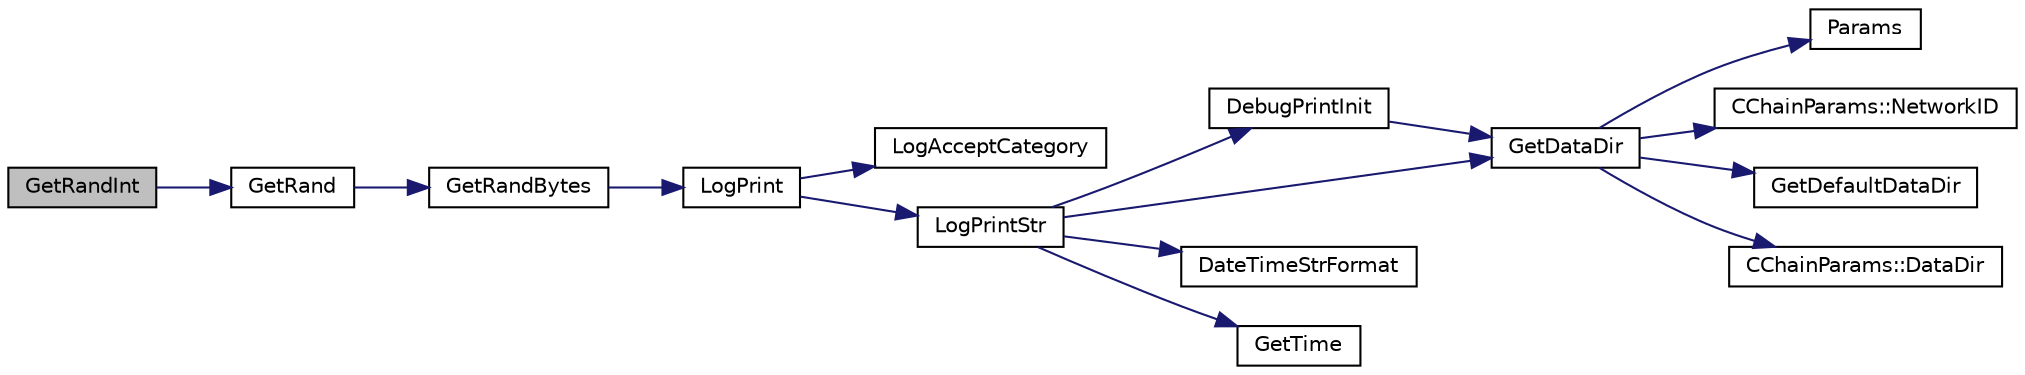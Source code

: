 digraph "GetRandInt"
{
  edge [fontname="Helvetica",fontsize="10",labelfontname="Helvetica",labelfontsize="10"];
  node [fontname="Helvetica",fontsize="10",shape=record];
  rankdir="LR";
  Node3586 [label="GetRandInt",height=0.2,width=0.4,color="black", fillcolor="grey75", style="filled", fontcolor="black"];
  Node3586 -> Node3587 [color="midnightblue",fontsize="10",style="solid",fontname="Helvetica"];
  Node3587 [label="GetRand",height=0.2,width=0.4,color="black", fillcolor="white", style="filled",URL="$df/d2d/util_8cpp.html#a27d9149d522b1fa87d84e5e9ca902aef"];
  Node3587 -> Node3588 [color="midnightblue",fontsize="10",style="solid",fontname="Helvetica"];
  Node3588 [label="GetRandBytes",height=0.2,width=0.4,color="black", fillcolor="white", style="filled",URL="$df/d2d/util_8cpp.html#acf52c2aa8213c7b15e26594a2264ed8a"];
  Node3588 -> Node3589 [color="midnightblue",fontsize="10",style="solid",fontname="Helvetica"];
  Node3589 [label="LogPrint",height=0.2,width=0.4,color="black", fillcolor="white", style="filled",URL="$d8/d3c/util_8h.html#aab1f837a2366f424bdc996fdf6352171"];
  Node3589 -> Node3590 [color="midnightblue",fontsize="10",style="solid",fontname="Helvetica"];
  Node3590 [label="LogAcceptCategory",height=0.2,width=0.4,color="black", fillcolor="white", style="filled",URL="$d8/d3c/util_8h.html#a343d2a13efe00125f78d25dafb0a8d98"];
  Node3589 -> Node3591 [color="midnightblue",fontsize="10",style="solid",fontname="Helvetica"];
  Node3591 [label="LogPrintStr",height=0.2,width=0.4,color="black", fillcolor="white", style="filled",URL="$d8/d3c/util_8h.html#afd4c3002b2797c0560adddb6af3ca1da"];
  Node3591 -> Node3592 [color="midnightblue",fontsize="10",style="solid",fontname="Helvetica"];
  Node3592 [label="DebugPrintInit",height=0.2,width=0.4,color="black", fillcolor="white", style="filled",URL="$df/d2d/util_8cpp.html#a751ff5f21d880737811136b5e0bcea12"];
  Node3592 -> Node3593 [color="midnightblue",fontsize="10",style="solid",fontname="Helvetica"];
  Node3593 [label="GetDataDir",height=0.2,width=0.4,color="black", fillcolor="white", style="filled",URL="$df/d2d/util_8cpp.html#ab83866a054745d4b30a3948a1b44beba"];
  Node3593 -> Node3594 [color="midnightblue",fontsize="10",style="solid",fontname="Helvetica"];
  Node3594 [label="Params",height=0.2,width=0.4,color="black", fillcolor="white", style="filled",URL="$df/dbf/chainparams_8cpp.html#ace5c5b706d71a324a417dd2db394fd4a",tooltip="Return the currently selected parameters. "];
  Node3593 -> Node3595 [color="midnightblue",fontsize="10",style="solid",fontname="Helvetica"];
  Node3595 [label="CChainParams::NetworkID",height=0.2,width=0.4,color="black", fillcolor="white", style="filled",URL="$d1/d4f/class_c_chain_params.html#a90dc493ec0c0325c98c3ac06eb99862b"];
  Node3593 -> Node3596 [color="midnightblue",fontsize="10",style="solid",fontname="Helvetica"];
  Node3596 [label="GetDefaultDataDir",height=0.2,width=0.4,color="black", fillcolor="white", style="filled",URL="$df/d2d/util_8cpp.html#ab272995de020a3bcbf743be630e485c6"];
  Node3593 -> Node3597 [color="midnightblue",fontsize="10",style="solid",fontname="Helvetica"];
  Node3597 [label="CChainParams::DataDir",height=0.2,width=0.4,color="black", fillcolor="white", style="filled",URL="$d1/d4f/class_c_chain_params.html#a959488b5d8e6fe62857940b831d73a78"];
  Node3591 -> Node3593 [color="midnightblue",fontsize="10",style="solid",fontname="Helvetica"];
  Node3591 -> Node3598 [color="midnightblue",fontsize="10",style="solid",fontname="Helvetica"];
  Node3598 [label="DateTimeStrFormat",height=0.2,width=0.4,color="black", fillcolor="white", style="filled",URL="$df/d2d/util_8cpp.html#a749bc6776c8ec72d7c5e4dea56aee415"];
  Node3591 -> Node3599 [color="midnightblue",fontsize="10",style="solid",fontname="Helvetica"];
  Node3599 [label="GetTime",height=0.2,width=0.4,color="black", fillcolor="white", style="filled",URL="$df/d2d/util_8cpp.html#a46fac5fba8ba905b5f9acb364f5d8c6f"];
}
